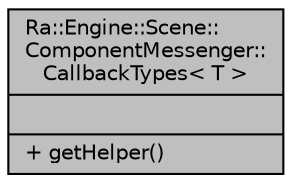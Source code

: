 digraph "Ra::Engine::Scene::ComponentMessenger::CallbackTypes&lt; T &gt;"
{
 // INTERACTIVE_SVG=YES
 // LATEX_PDF_SIZE
  edge [fontname="Helvetica",fontsize="10",labelfontname="Helvetica",labelfontsize="10"];
  node [fontname="Helvetica",fontsize="10",shape=record];
  Node1 [label="{Ra::Engine::Scene::\lComponentMessenger::\lCallbackTypes\< T \>\n||+ getHelper()\l}",height=0.2,width=0.4,color="black", fillcolor="grey75", style="filled", fontcolor="black",tooltip="This describes the function pointers accepted for each type."];
}
